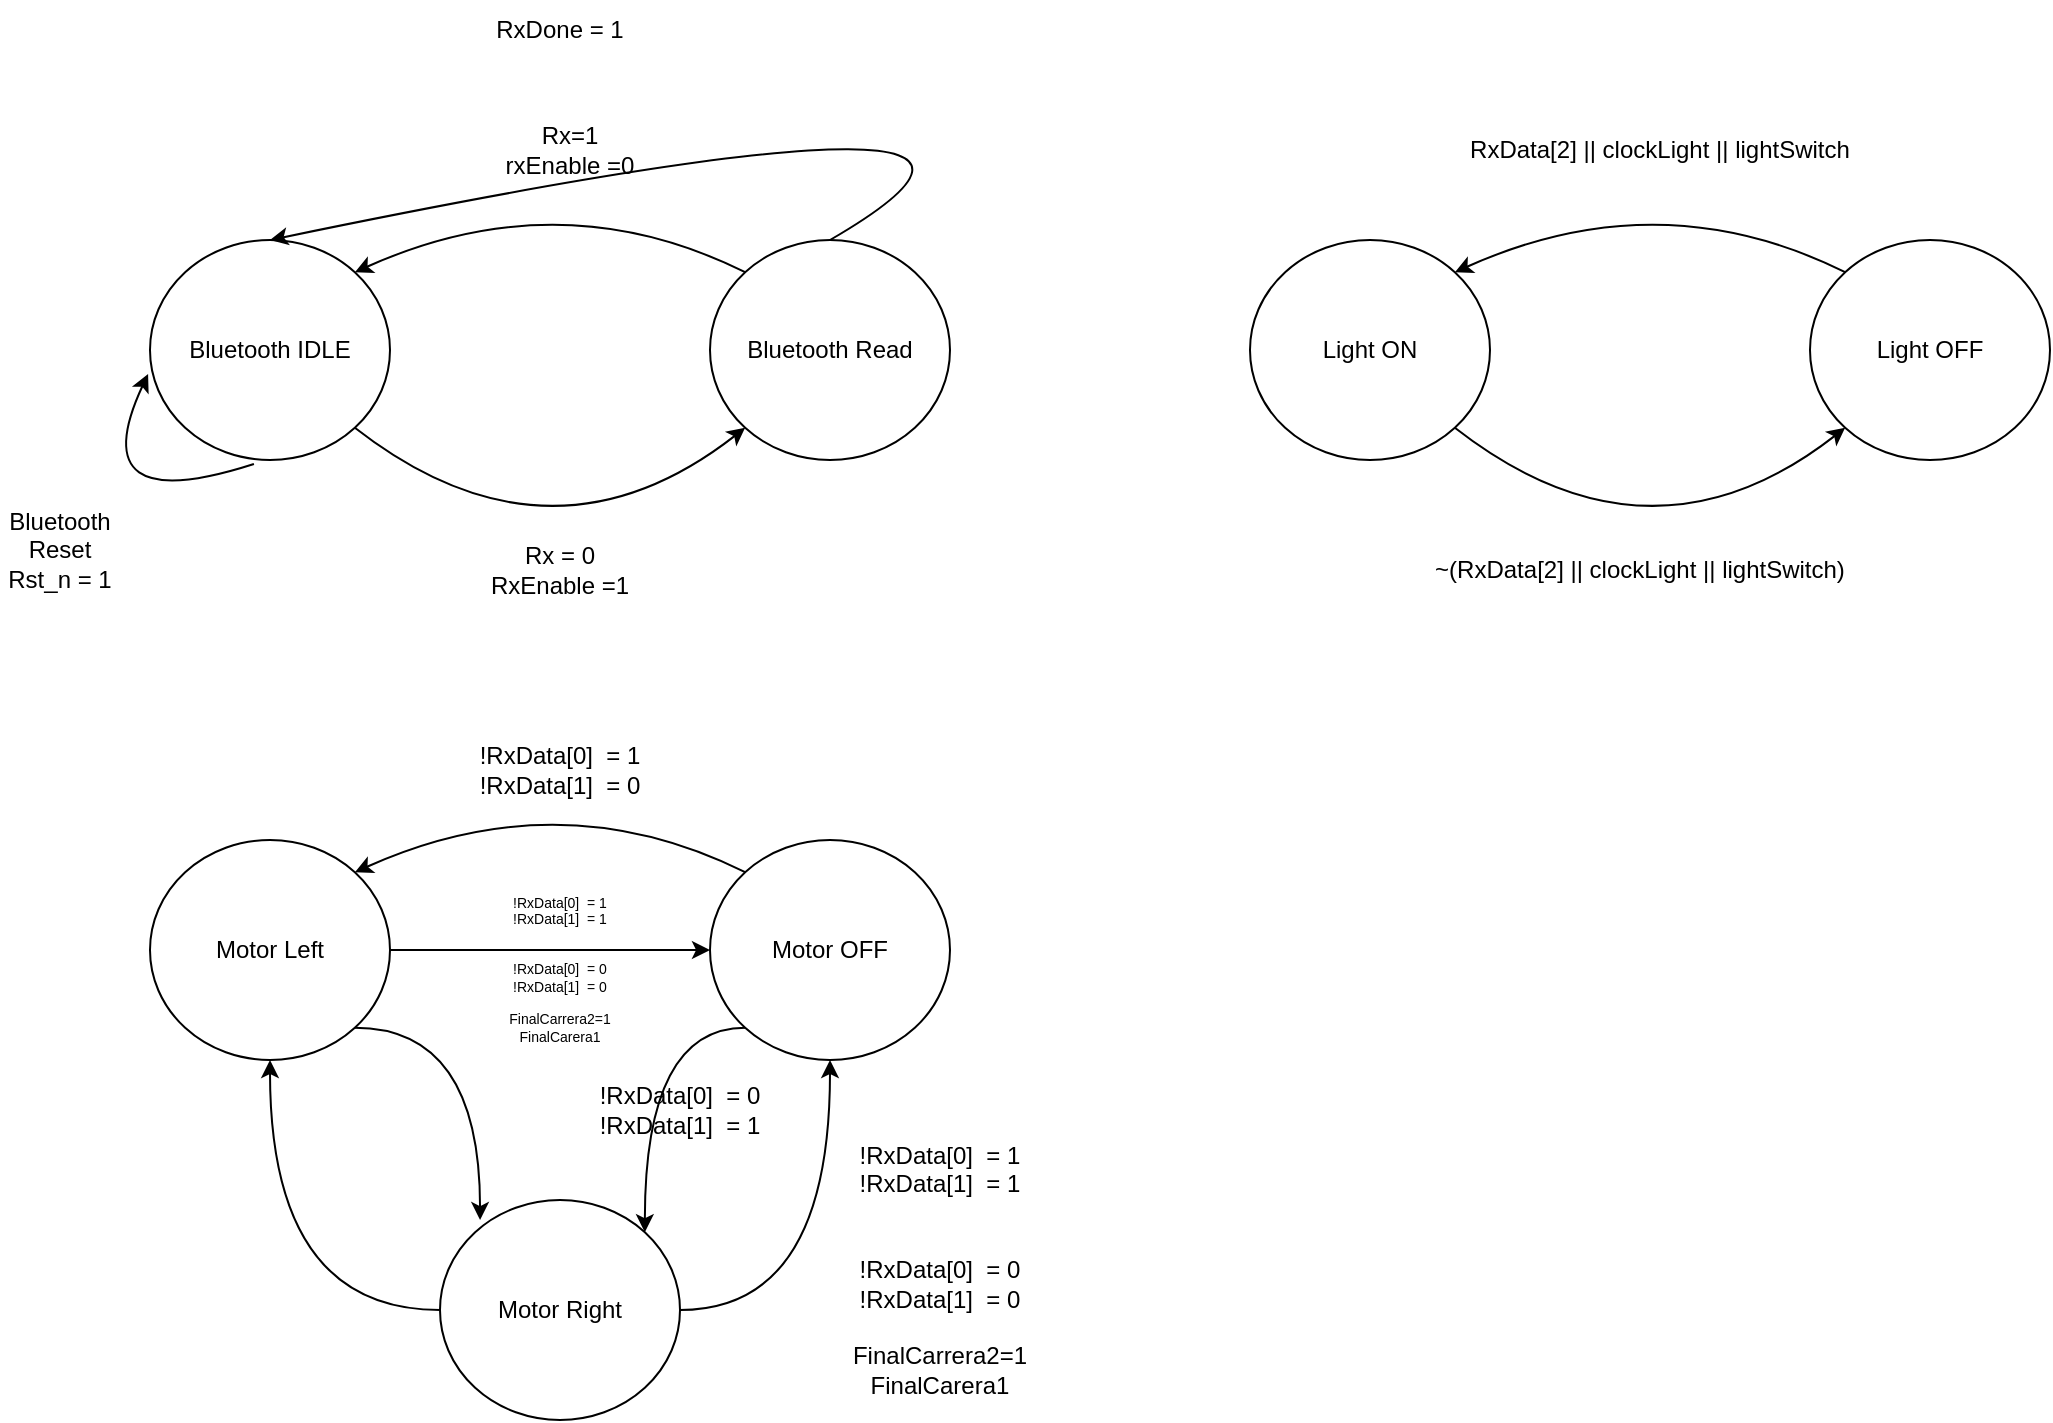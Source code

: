 <mxfile version="24.7.8">
  <diagram name="Page-1" id="8ce9d11a-91a2-4d17-14d8-a56ed91bf033">
    <mxGraphModel dx="1364" dy="843" grid="1" gridSize="10" guides="1" tooltips="1" connect="1" arrows="1" fold="1" page="1" pageScale="1" pageWidth="1920" pageHeight="1200" background="none" math="0" shadow="0">
      <root>
        <mxCell id="0" />
        <mxCell id="1" parent="0" />
        <mxCell id="ahkuIxOiN-7fwnF1skyK-1" value="Bluetooth IDLE" style="ellipse;whiteSpace=wrap;html=1;" parent="1" vertex="1">
          <mxGeometry x="95" y="140" width="120" height="110" as="geometry" />
        </mxCell>
        <mxCell id="ahkuIxOiN-7fwnF1skyK-2" value="Bluetooth Read" style="ellipse;whiteSpace=wrap;html=1;" parent="1" vertex="1">
          <mxGeometry x="375" y="140" width="120" height="110" as="geometry" />
        </mxCell>
        <mxCell id="ahkuIxOiN-7fwnF1skyK-8" value="" style="endArrow=classic;html=1;rounded=0;curved=1;entryX=-0.008;entryY=0.609;entryDx=0;entryDy=0;entryPerimeter=0;exitX=0.433;exitY=1.018;exitDx=0;exitDy=0;exitPerimeter=0;" parent="1" source="ahkuIxOiN-7fwnF1skyK-1" target="ahkuIxOiN-7fwnF1skyK-1" edge="1">
          <mxGeometry width="50" height="50" relative="1" as="geometry">
            <mxPoint x="145" y="260" as="sourcePoint" />
            <mxPoint x="265" y="390" as="targetPoint" />
            <Array as="points">
              <mxPoint x="60" y="280" />
            </Array>
          </mxGeometry>
        </mxCell>
        <mxCell id="ahkuIxOiN-7fwnF1skyK-9" value="Bluetooth Reset&lt;br&gt;Rst_n = 1" style="text;html=1;align=center;verticalAlign=middle;whiteSpace=wrap;rounded=0;" parent="1" vertex="1">
          <mxGeometry x="20" y="280" width="60" height="30" as="geometry" />
        </mxCell>
        <mxCell id="ahkuIxOiN-7fwnF1skyK-10" value="" style="endArrow=classic;html=1;rounded=0;curved=1;exitX=1;exitY=1;exitDx=0;exitDy=0;entryX=0;entryY=1;entryDx=0;entryDy=0;" parent="1" source="ahkuIxOiN-7fwnF1skyK-1" target="ahkuIxOiN-7fwnF1skyK-2" edge="1">
          <mxGeometry width="50" height="50" relative="1" as="geometry">
            <mxPoint x="195" y="450" as="sourcePoint" />
            <mxPoint x="245" y="400" as="targetPoint" />
            <Array as="points">
              <mxPoint x="295" y="310" />
            </Array>
          </mxGeometry>
        </mxCell>
        <mxCell id="ahkuIxOiN-7fwnF1skyK-11" value="Rx = 0&lt;br&gt;RxEnable =1" style="text;html=1;align=center;verticalAlign=middle;whiteSpace=wrap;rounded=0;" parent="1" vertex="1">
          <mxGeometry x="250" y="290" width="100" height="30" as="geometry" />
        </mxCell>
        <mxCell id="ahkuIxOiN-7fwnF1skyK-16" value="" style="endArrow=classic;html=1;rounded=0;curved=1;exitX=0;exitY=0;exitDx=0;exitDy=0;entryX=1;entryY=0;entryDx=0;entryDy=0;" parent="1" source="ahkuIxOiN-7fwnF1skyK-2" target="ahkuIxOiN-7fwnF1skyK-1" edge="1">
          <mxGeometry width="50" height="50" relative="1" as="geometry">
            <mxPoint x="140" y="170" as="sourcePoint" />
            <mxPoint x="190" y="120" as="targetPoint" />
            <Array as="points">
              <mxPoint x="300" y="110" />
            </Array>
          </mxGeometry>
        </mxCell>
        <mxCell id="ahkuIxOiN-7fwnF1skyK-17" value="Rx=1&lt;div&gt;rxEnable =0&lt;/div&gt;" style="text;html=1;align=center;verticalAlign=middle;whiteSpace=wrap;rounded=0;" parent="1" vertex="1">
          <mxGeometry x="260" y="80" width="90" height="30" as="geometry" />
        </mxCell>
        <mxCell id="ahkuIxOiN-7fwnF1skyK-19" value="" style="endArrow=classic;html=1;rounded=0;curved=1;exitX=0.5;exitY=0;exitDx=0;exitDy=0;entryX=0.5;entryY=0;entryDx=0;entryDy=0;" parent="1" source="ahkuIxOiN-7fwnF1skyK-2" target="ahkuIxOiN-7fwnF1skyK-1" edge="1">
          <mxGeometry width="50" height="50" relative="1" as="geometry">
            <mxPoint x="430" y="230" as="sourcePoint" />
            <mxPoint x="480" y="180" as="targetPoint" />
            <Array as="points">
              <mxPoint x="590" y="50" />
            </Array>
          </mxGeometry>
        </mxCell>
        <mxCell id="ahkuIxOiN-7fwnF1skyK-20" value="RxDone = 1" style="text;html=1;align=center;verticalAlign=middle;whiteSpace=wrap;rounded=0;" parent="1" vertex="1">
          <mxGeometry x="250" y="20" width="100" height="30" as="geometry" />
        </mxCell>
        <mxCell id="ahkuIxOiN-7fwnF1skyK-48" value="Light ON" style="ellipse;whiteSpace=wrap;html=1;" parent="1" vertex="1">
          <mxGeometry x="645" y="140" width="120" height="110" as="geometry" />
        </mxCell>
        <mxCell id="ahkuIxOiN-7fwnF1skyK-49" value="Light OFF" style="ellipse;whiteSpace=wrap;html=1;" parent="1" vertex="1">
          <mxGeometry x="925" y="140" width="120" height="110" as="geometry" />
        </mxCell>
        <mxCell id="ahkuIxOiN-7fwnF1skyK-52" value="" style="endArrow=classic;html=1;rounded=0;curved=1;exitX=1;exitY=1;exitDx=0;exitDy=0;entryX=0;entryY=1;entryDx=0;entryDy=0;" parent="1" source="ahkuIxOiN-7fwnF1skyK-48" target="ahkuIxOiN-7fwnF1skyK-49" edge="1">
          <mxGeometry width="50" height="50" relative="1" as="geometry">
            <mxPoint x="745" y="450" as="sourcePoint" />
            <mxPoint x="795" y="400" as="targetPoint" />
            <Array as="points">
              <mxPoint x="845" y="310" />
            </Array>
          </mxGeometry>
        </mxCell>
        <mxCell id="ahkuIxOiN-7fwnF1skyK-53" value="~(RxData[2] || clockLight || lightSwitch)" style="text;html=1;align=center;verticalAlign=middle;whiteSpace=wrap;rounded=0;" parent="1" vertex="1">
          <mxGeometry x="710" y="290" width="260" height="30" as="geometry" />
        </mxCell>
        <mxCell id="ahkuIxOiN-7fwnF1skyK-54" value="" style="endArrow=classic;html=1;rounded=0;curved=1;exitX=0;exitY=0;exitDx=0;exitDy=0;entryX=1;entryY=0;entryDx=0;entryDy=0;" parent="1" source="ahkuIxOiN-7fwnF1skyK-49" target="ahkuIxOiN-7fwnF1skyK-48" edge="1">
          <mxGeometry width="50" height="50" relative="1" as="geometry">
            <mxPoint x="690" y="170" as="sourcePoint" />
            <mxPoint x="740" y="120" as="targetPoint" />
            <Array as="points">
              <mxPoint x="850" y="110" />
            </Array>
          </mxGeometry>
        </mxCell>
        <mxCell id="ahkuIxOiN-7fwnF1skyK-55" value="RxData[2] || clockLight || lightSwitch" style="text;html=1;align=center;verticalAlign=middle;whiteSpace=wrap;rounded=0;" parent="1" vertex="1">
          <mxGeometry x="750" y="80" width="200" height="30" as="geometry" />
        </mxCell>
        <mxCell id="ahkuIxOiN-7fwnF1skyK-78" style="edgeStyle=orthogonalEdgeStyle;curved=1;rounded=0;orthogonalLoop=1;jettySize=auto;html=1;exitX=1;exitY=0.5;exitDx=0;exitDy=0;" parent="1" source="ahkuIxOiN-7fwnF1skyK-56" target="ahkuIxOiN-7fwnF1skyK-57" edge="1">
          <mxGeometry relative="1" as="geometry" />
        </mxCell>
        <mxCell id="ahkuIxOiN-7fwnF1skyK-56" value="Motor Left" style="ellipse;whiteSpace=wrap;html=1;" parent="1" vertex="1">
          <mxGeometry x="95" y="440" width="120" height="110" as="geometry" />
        </mxCell>
        <mxCell id="ahkuIxOiN-7fwnF1skyK-79" style="edgeStyle=orthogonalEdgeStyle;curved=1;rounded=0;orthogonalLoop=1;jettySize=auto;html=1;exitX=0;exitY=1;exitDx=0;exitDy=0;entryX=1;entryY=0;entryDx=0;entryDy=0;" parent="1" source="ahkuIxOiN-7fwnF1skyK-57" target="ahkuIxOiN-7fwnF1skyK-73" edge="1">
          <mxGeometry relative="1" as="geometry" />
        </mxCell>
        <mxCell id="ahkuIxOiN-7fwnF1skyK-57" value="Motor OFF" style="ellipse;whiteSpace=wrap;html=1;" parent="1" vertex="1">
          <mxGeometry x="375" y="440" width="120" height="110" as="geometry" />
        </mxCell>
        <mxCell id="ahkuIxOiN-7fwnF1skyK-62" value="" style="endArrow=classic;html=1;rounded=0;curved=1;exitX=0;exitY=0;exitDx=0;exitDy=0;entryX=1;entryY=0;entryDx=0;entryDy=0;" parent="1" source="ahkuIxOiN-7fwnF1skyK-57" target="ahkuIxOiN-7fwnF1skyK-56" edge="1">
          <mxGeometry width="50" height="50" relative="1" as="geometry">
            <mxPoint x="140" y="470" as="sourcePoint" />
            <mxPoint x="190" y="420" as="targetPoint" />
            <Array as="points">
              <mxPoint x="300" y="410" />
            </Array>
          </mxGeometry>
        </mxCell>
        <mxCell id="ahkuIxOiN-7fwnF1skyK-75" style="edgeStyle=orthogonalEdgeStyle;curved=1;rounded=0;orthogonalLoop=1;jettySize=auto;html=1;exitX=0;exitY=0.5;exitDx=0;exitDy=0;entryX=0.5;entryY=1;entryDx=0;entryDy=0;" parent="1" source="ahkuIxOiN-7fwnF1skyK-73" target="ahkuIxOiN-7fwnF1skyK-56" edge="1">
          <mxGeometry relative="1" as="geometry" />
        </mxCell>
        <mxCell id="ahkuIxOiN-7fwnF1skyK-76" style="edgeStyle=orthogonalEdgeStyle;curved=1;rounded=0;orthogonalLoop=1;jettySize=auto;html=1;exitX=1;exitY=0.5;exitDx=0;exitDy=0;" parent="1" source="ahkuIxOiN-7fwnF1skyK-73" target="ahkuIxOiN-7fwnF1skyK-57" edge="1">
          <mxGeometry relative="1" as="geometry" />
        </mxCell>
        <mxCell id="ahkuIxOiN-7fwnF1skyK-73" value="Motor Right" style="ellipse;whiteSpace=wrap;html=1;" parent="1" vertex="1">
          <mxGeometry x="240" y="620" width="120" height="110" as="geometry" />
        </mxCell>
        <mxCell id="ahkuIxOiN-7fwnF1skyK-77" value="!RxData[0]&amp;nbsp; = 1&lt;div&gt;!RxData[1]&amp;nbsp; = 0&lt;br&gt;&lt;/div&gt;" style="text;html=1;align=center;verticalAlign=middle;whiteSpace=wrap;rounded=0;" parent="1" vertex="1">
          <mxGeometry x="250" y="390" width="100" height="30" as="geometry" />
        </mxCell>
        <mxCell id="ahkuIxOiN-7fwnF1skyK-80" style="edgeStyle=orthogonalEdgeStyle;curved=1;rounded=0;orthogonalLoop=1;jettySize=auto;html=1;exitX=1;exitY=1;exitDx=0;exitDy=0;entryX=0.167;entryY=0.091;entryDx=0;entryDy=0;entryPerimeter=0;" parent="1" source="ahkuIxOiN-7fwnF1skyK-56" target="ahkuIxOiN-7fwnF1skyK-73" edge="1">
          <mxGeometry relative="1" as="geometry" />
        </mxCell>
        <mxCell id="ahkuIxOiN-7fwnF1skyK-81" value="!RxData[0]&amp;nbsp; = 0&lt;div&gt;!RxData[1]&amp;nbsp; = 1&lt;br&gt;&lt;/div&gt;" style="text;html=1;align=center;verticalAlign=middle;whiteSpace=wrap;rounded=0;" parent="1" vertex="1">
          <mxGeometry x="310" y="560" width="100" height="30" as="geometry" />
        </mxCell>
        <mxCell id="ahkuIxOiN-7fwnF1skyK-82" value="!RxData[0]&amp;nbsp; = 1&lt;div&gt;!RxData[1]&amp;nbsp; = 1&lt;br&gt;&lt;/div&gt;&lt;div&gt;&lt;br&gt;&lt;/div&gt;&lt;div&gt;&lt;br&gt;&lt;/div&gt;&lt;div&gt;!RxData[0]&amp;nbsp; = 0&lt;div&gt;!RxData[1]&amp;nbsp; = 0&lt;br&gt;&lt;/div&gt;&lt;div&gt;&lt;br&gt;&lt;/div&gt;&lt;div&gt;FinalCarrera2=1&lt;/div&gt;&lt;/div&gt;&lt;div&gt;FinalCarera1&lt;/div&gt;" style="text;html=1;align=center;verticalAlign=middle;whiteSpace=wrap;rounded=0;" parent="1" vertex="1">
          <mxGeometry x="440" y="640" width="100" height="30" as="geometry" />
        </mxCell>
        <mxCell id="ahkuIxOiN-7fwnF1skyK-83" value="!RxData[0]&amp;nbsp; = 1&lt;div style=&quot;font-size: 7px;&quot;&gt;!RxData[1]&amp;nbsp; = 1&lt;br style=&quot;font-size: 7px;&quot;&gt;&lt;/div&gt;&lt;div style=&quot;font-size: 7px;&quot;&gt;&lt;br style=&quot;font-size: 7px;&quot;&gt;&lt;/div&gt;&lt;div style=&quot;font-size: 7px;&quot;&gt;&lt;br style=&quot;font-size: 7px;&quot;&gt;&lt;/div&gt;&lt;div style=&quot;font-size: 7px;&quot;&gt;!RxData[0]&amp;nbsp; = 0&lt;div style=&quot;font-size: 7px;&quot;&gt;!RxData[1]&amp;nbsp; = 0&lt;br style=&quot;font-size: 7px;&quot;&gt;&lt;/div&gt;&lt;div style=&quot;font-size: 7px;&quot;&gt;&lt;br style=&quot;font-size: 7px;&quot;&gt;&lt;/div&gt;&lt;div style=&quot;font-size: 7px;&quot;&gt;FinalCarrera2=1&lt;/div&gt;&lt;/div&gt;&lt;div style=&quot;font-size: 7px;&quot;&gt;FinalCarera1&lt;/div&gt;" style="text;html=1;align=center;verticalAlign=middle;whiteSpace=wrap;rounded=0;fontSize=7;" parent="1" vertex="1">
          <mxGeometry x="250" y="490" width="100" height="30" as="geometry" />
        </mxCell>
      </root>
    </mxGraphModel>
  </diagram>
</mxfile>
